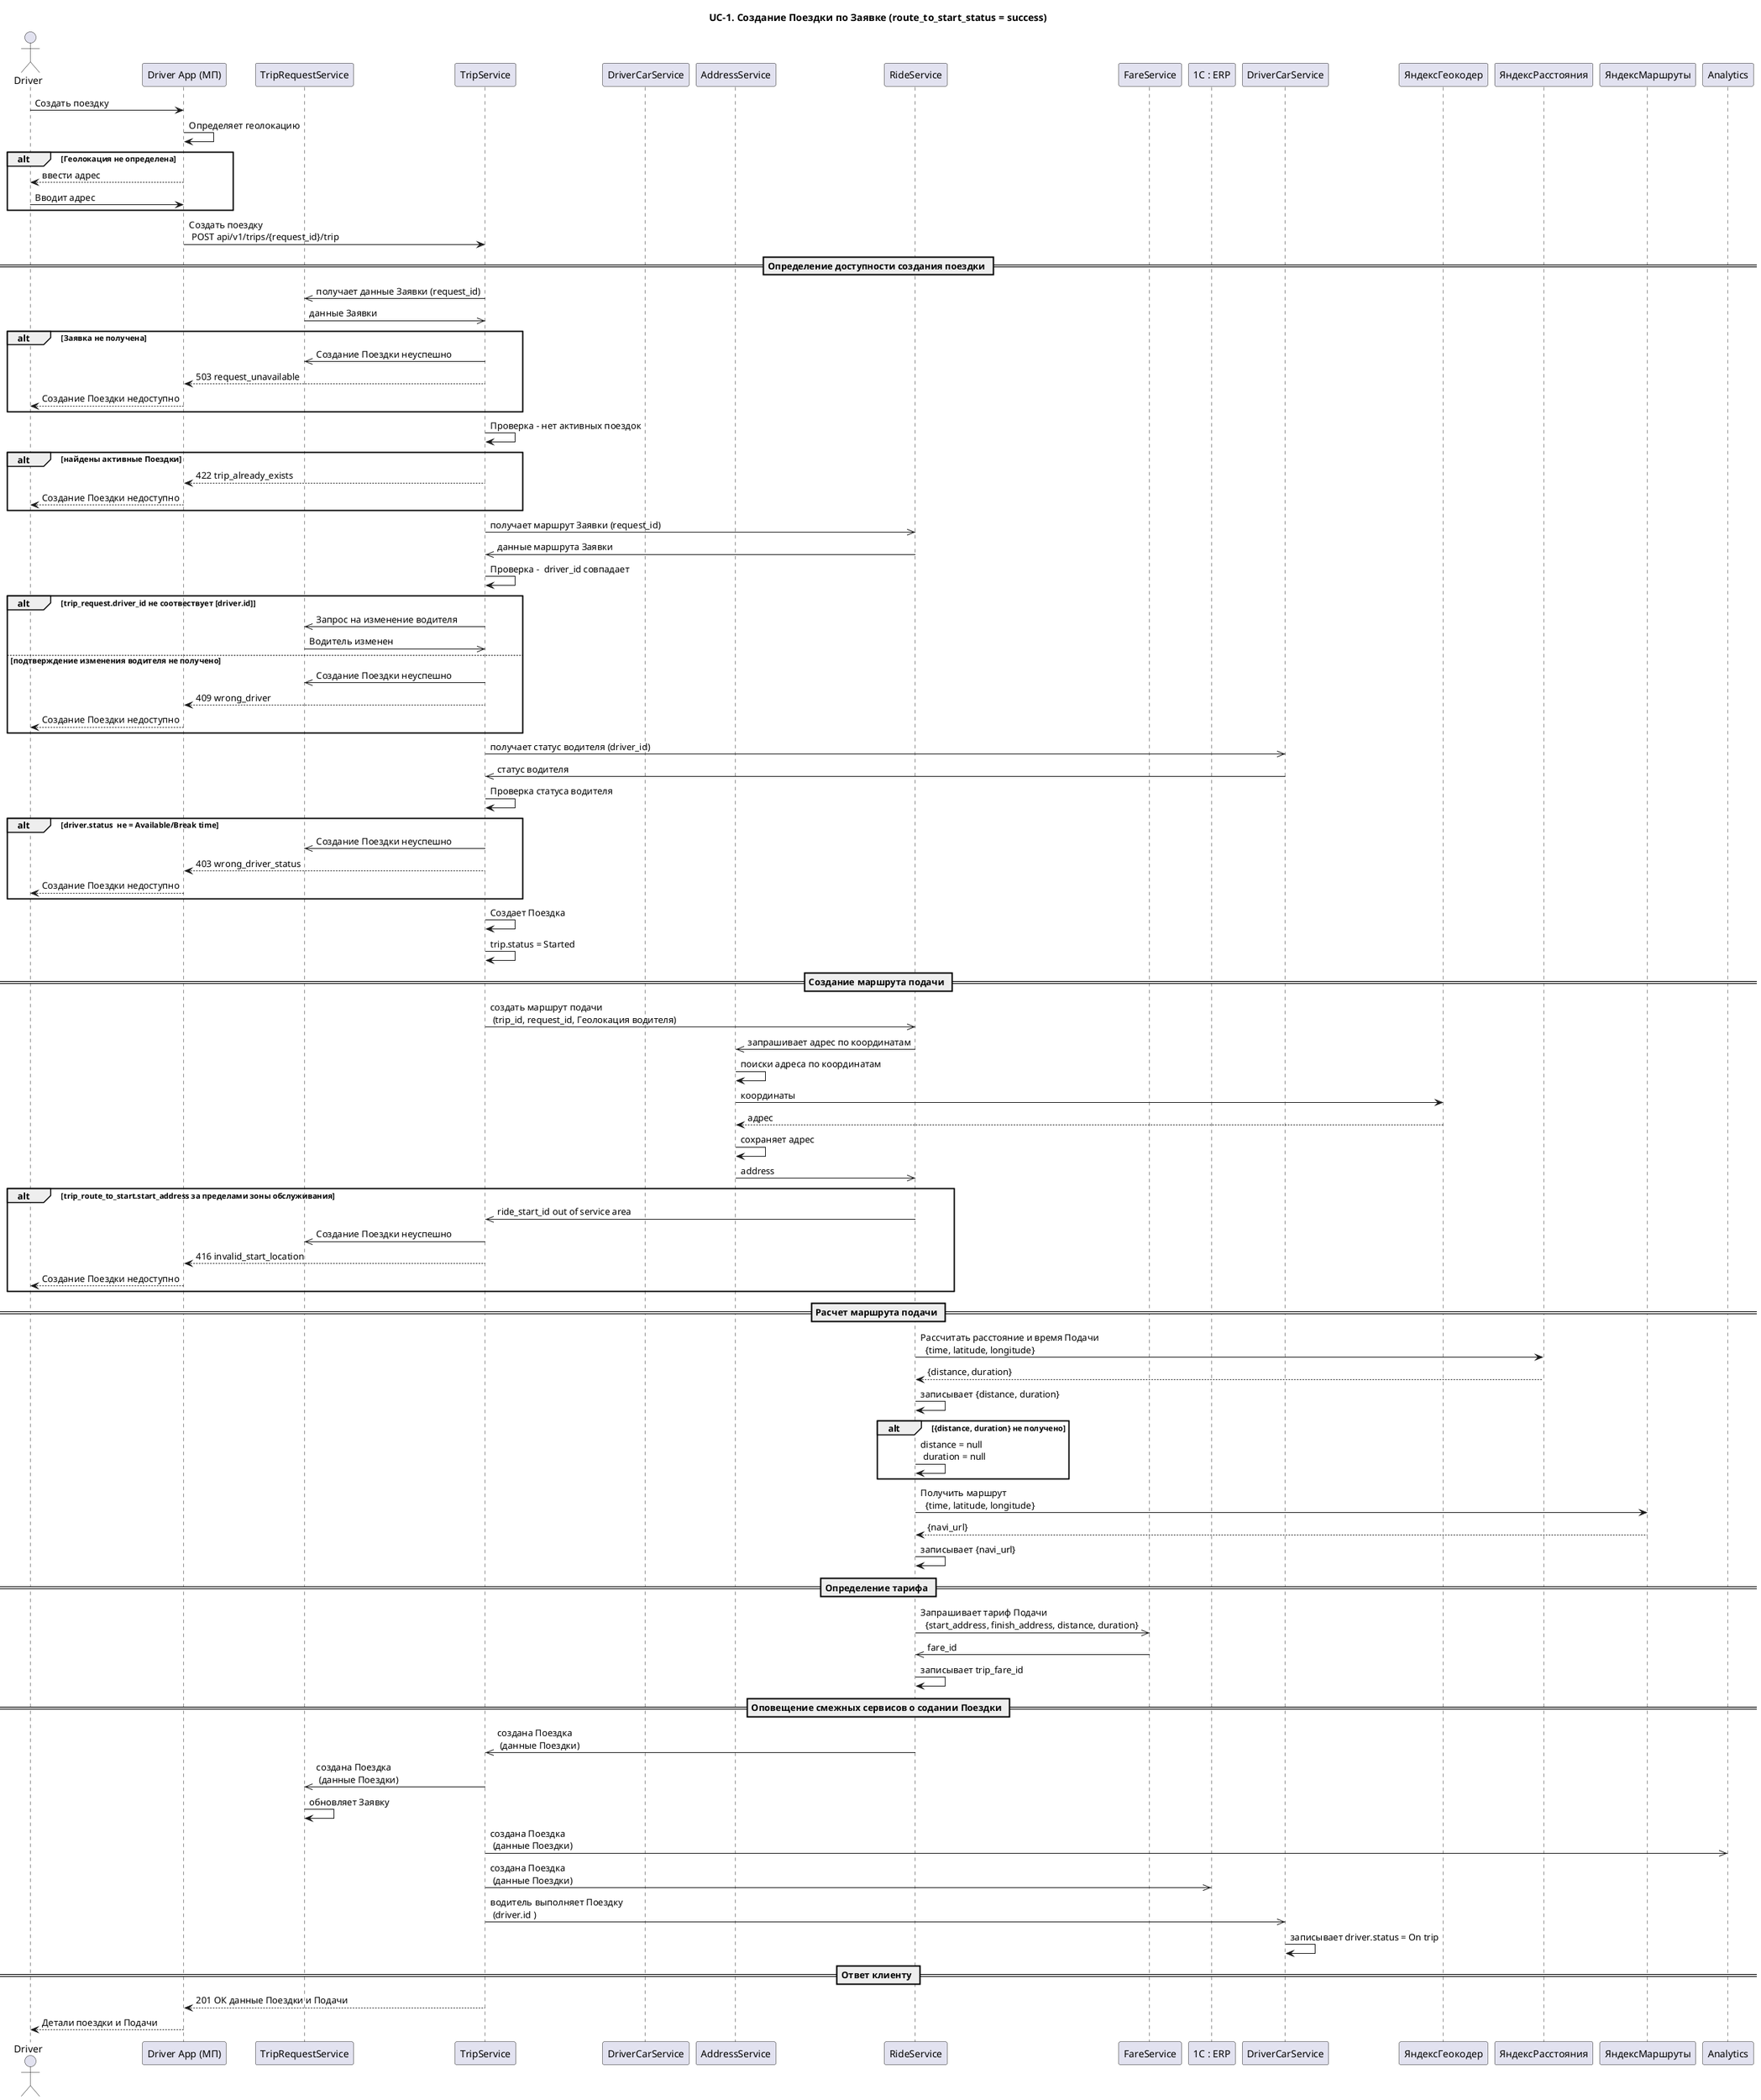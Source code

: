 @startuml
actor Driver
participant "Driver App (МП)" as App
participant "TripRequestService"
participant "TripService"
participant "DriverCarService" as DriverService
participant "AddressService"
participant "RideService"
participant "FareService"
participant "1С : ERP" as ERP

title UC-1. Создание Поездки по Заявке (route_to_start_status = success)

Driver -> App : Создать поездку
App -> App : Определяет геолокацию

alt Геолокация не определена 
App --> Driver : ввести адрес
Driver -> App : Вводит адрес
end
App -> TripService : Создать поездку \n POST api/v1/trips/{request_id}/trip

== Определение доступности создания поездки ==

TripService ->> TripRequestService : получает данные Заявки (request_id)
TripRequestService ->> TripService : данные Заявки

alt Заявка не получена
TripService ->> TripRequestService : Создание Поездки неуспешно
TripService --> App : 503 request_unavailable
App --> Driver : Создание Поездки недоступно
end

TripService -> TripService : Проверка - нет активных поездок

alt найдены активные Поездки
TripService --> App : 422 trip_already_exists
App --> Driver : Создание Поездки недоступно
end

TripService ->> RideService : получает маршрут Заявки (request_id)
RideService ->> TripService : данные маршрута Заявки

TripService -> TripService : Проверка -  driver_id совпадает

alt trip_request.driver_id не соотвествует [driver.id]
TripService ->> TripRequestService : Запрос на изменение водителя
TripRequestService ->> TripService : Водитель изменен

else подтверждение изменения водителя не получено
TripService ->> TripRequestService : Создание Поездки неуспешно
TripService --> App : 409 wrong_driver
App --> Driver : Создание Поездки недоступно
end

TripService ->> DriverCarService : получает статус водителя (driver_id)
DriverCarService ->> TripService : статус водителя
TripService -> TripService : Проверка статуса водителя

alt driver.status  не = Available/Break time
TripService ->> TripRequestService : Создание Поездки неуспешно
TripService --> App : 403 wrong_driver_status
App --> Driver : Создание Поездки недоступно
end

TripService -> TripService : Создает Поездка 
TripService -> TripService : trip.status = Started

== Создание маршрута подачи ==

TripService ->> RideService : создать маршрут подачи \n (trip_id, request_id, Геолокация водителя)

RideService ->> AddressService : запрашивает адрес по координатам
AddressService -> AddressService : поиски адреса по координатам
AddressService -> ЯндексГеокодер: координаты
ЯндексГеокодер --> AddressService : адрес
AddressService -> AddressService : сохраняет адрес
AddressService ->> RideService : address

alt trip_route_to_start.start_address за пределами зоны обслуживания
RideService ->> TripService : ride_start_id out of service area
TripService ->> TripRequestService : Создание Поездки неуспешно
TripService --> App : 416 invalid_start_location
App --> Driver : Создание Поездки недоступно
end

== Расчет маршрута подачи ==

RideService -> ЯндексРасстояния : Рассчитать расстояние и время Подачи \n  {time, latitude, longitude}
ЯндексРасстояния --> RideService : {distance, duration}
RideService -> RideService : записывает {distance, duration}

alt {distance, duration} не получено
RideService -> RideService : distance = null \n duration = null
end

RideService -> ЯндексМаршруты : Получить маршрут  \n  {time, latitude, longitude}
ЯндексМаршруты --> RideService : {navi_url}
RideService -> RideService : записывает {navi_url}

== Определение тарифа ==
RideService ->> FareService : Запрашивает тариф Подачи \n  {start_address, finish_address, distance, duration}
FareService ->> RideService : fare_id
RideService -> RideService : записывает trip_fare_id

== Оповещение смежных сервисов о содании Поездки ==

RideService ->> TripService : создана Поездка \n (данные Поездки)
TripService ->> TripRequestService : создана Поездка \n (данные Поездки)
TripRequestService -> TripRequestService : обновляет Заявку

TripService ->> Analytics : создана Поездка \n (данные Поездки)
TripService ->> ERP : создана Поездка \n (данные Поездки)

TripService ->> DriverCarService : водитель выполняет Поездку \n (driver.id )
DriverCarService -> DriverCarService : записывает driver.status = On trip

== Ответ клиенту ==
TripService --> App : 201 ОК данные Поездки и Подачи
App --> Driver : Детали поездки и Подачи

@enduml